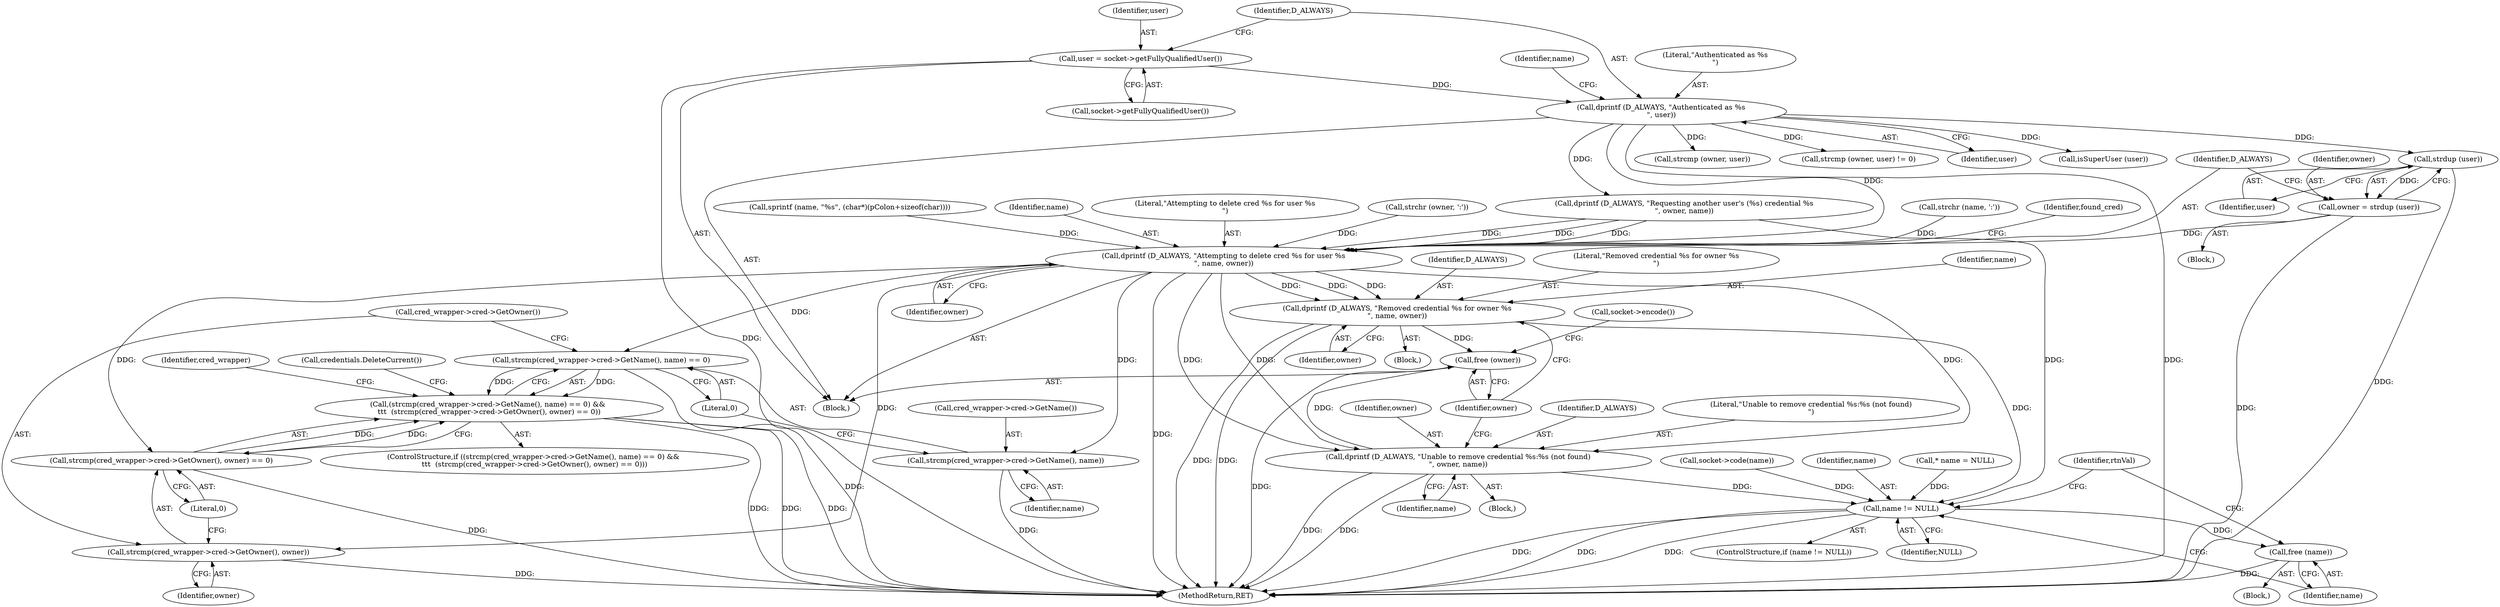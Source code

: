 digraph "0_htcondor_5e5571d1a431eb3c61977b6dd6ec90186ef79867_0@API" {
"1000227" [label="(Call,strdup (user))"];
"1000163" [label="(Call,dprintf (D_ALWAYS, \"Authenticated as %s\n\", user))"];
"1000160" [label="(Call,user = socket->getFullyQualifiedUser())"];
"1000225" [label="(Call,owner = strdup (user))"];
"1000229" [label="(Call,dprintf (D_ALWAYS, \"Attempting to delete cred %s for user %s\n\", name, owner))"];
"1000249" [label="(Call,strcmp(cred_wrapper->cred->GetName(), name) == 0)"];
"1000248" [label="(Call,(strcmp(cred_wrapper->cred->GetName(), name) == 0) && \n\t\t\t  (strcmp(cred_wrapper->cred->GetOwner(), owner) == 0))"];
"1000250" [label="(Call,strcmp(cred_wrapper->cred->GetName(), name))"];
"1000254" [label="(Call,strcmp(cred_wrapper->cred->GetOwner(), owner) == 0)"];
"1000255" [label="(Call,strcmp(cred_wrapper->cred->GetOwner(), owner))"];
"1000279" [label="(Call,dprintf (D_ALWAYS, \"Removed credential %s for owner %s\n\", name, owner))"];
"1000291" [label="(Call,free (owner))"];
"1000307" [label="(Call,name != NULL)"];
"1000311" [label="(Call,free (name))"];
"1000286" [label="(Call,dprintf (D_ALWAYS, \"Unable to remove credential %s:%s (not found)\n\", owner, name))"];
"1000251" [label="(Call,cred_wrapper->cred->GetName())"];
"1000258" [label="(Literal,0)"];
"1000282" [label="(Identifier,name)"];
"1000306" [label="(ControlStructure,if (name != NULL))"];
"1000291" [label="(Call,free (owner))"];
"1000233" [label="(Identifier,owner)"];
"1000267" [label="(Block,)"];
"1000109" [label="(Call,* name = NULL)"];
"1000285" [label="(Block,)"];
"1000228" [label="(Identifier,user)"];
"1000255" [label="(Call,strcmp(cred_wrapper->cred->GetOwner(), owner))"];
"1000231" [label="(Literal,\"Attempting to delete cred %s for user %s\n\")"];
"1000311" [label="(Call,free (name))"];
"1000312" [label="(Identifier,name)"];
"1000260" [label="(Call,credentials.DeleteCurrent())"];
"1000249" [label="(Call,strcmp(cred_wrapper->cred->GetName(), name) == 0)"];
"1000315" [label="(MethodReturn,RET)"];
"1000179" [label="(Call,strchr (owner, ':'))"];
"1000279" [label="(Call,dprintf (D_ALWAYS, \"Removed credential %s for owner %s\n\", name, owner))"];
"1000240" [label="(Identifier,cred_wrapper)"];
"1000169" [label="(Identifier,name)"];
"1000290" [label="(Identifier,name)"];
"1000202" [label="(Call,dprintf (D_ALWAYS, \"Requesting another user's (%s) credential %s\n\", owner, name))"];
"1000288" [label="(Literal,\"Unable to remove credential %s:%s (not found)\n\")"];
"1000283" [label="(Identifier,owner)"];
"1000230" [label="(Identifier,D_ALWAYS)"];
"1000168" [label="(Call,strchr (name, ':'))"];
"1000224" [label="(Block,)"];
"1000153" [label="(Call,socket->code(name))"];
"1000256" [label="(Call,cred_wrapper->cred->GetOwner())"];
"1000307" [label="(Call,name != NULL)"];
"1000289" [label="(Identifier,owner)"];
"1000286" [label="(Call,dprintf (D_ALWAYS, \"Unable to remove credential %s:%s (not found)\n\", owner, name))"];
"1000257" [label="(Identifier,owner)"];
"1000197" [label="(Call,strcmp (owner, user))"];
"1000163" [label="(Call,dprintf (D_ALWAYS, \"Authenticated as %s\n\", user))"];
"1000164" [label="(Identifier,D_ALWAYS)"];
"1000196" [label="(Call,strcmp (owner, user) != 0)"];
"1000235" [label="(Identifier,found_cred)"];
"1000186" [label="(Call,sprintf (name, \"%s\", (char*)(pColon+sizeof(char))))"];
"1000250" [label="(Call,strcmp(cred_wrapper->cred->GetName(), name))"];
"1000160" [label="(Call,user = socket->getFullyQualifiedUser())"];
"1000280" [label="(Identifier,D_ALWAYS)"];
"1000247" [label="(ControlStructure,if ((strcmp(cred_wrapper->cred->GetName(), name) == 0) && \n\t\t\t  (strcmp(cred_wrapper->cred->GetOwner(), owner) == 0)))"];
"1000254" [label="(Call,strcmp(cred_wrapper->cred->GetOwner(), owner) == 0)"];
"1000165" [label="(Literal,\"Authenticated as %s\n\")"];
"1000166" [label="(Identifier,user)"];
"1000293" [label="(Call,socket->encode())"];
"1000225" [label="(Call,owner = strdup (user))"];
"1000162" [label="(Call,socket->getFullyQualifiedUser())"];
"1000253" [label="(Literal,0)"];
"1000281" [label="(Literal,\"Removed credential %s for owner %s\n\")"];
"1000309" [label="(Identifier,NULL)"];
"1000209" [label="(Call,isSuperUser (user))"];
"1000292" [label="(Identifier,owner)"];
"1000107" [label="(Block,)"];
"1000287" [label="(Identifier,D_ALWAYS)"];
"1000229" [label="(Call,dprintf (D_ALWAYS, \"Attempting to delete cred %s for user %s\n\", name, owner))"];
"1000310" [label="(Block,)"];
"1000226" [label="(Identifier,owner)"];
"1000314" [label="(Identifier,rtnVal)"];
"1000227" [label="(Call,strdup (user))"];
"1000232" [label="(Identifier,name)"];
"1000161" [label="(Identifier,user)"];
"1000248" [label="(Call,(strcmp(cred_wrapper->cred->GetName(), name) == 0) && \n\t\t\t  (strcmp(cred_wrapper->cred->GetOwner(), owner) == 0))"];
"1000252" [label="(Identifier,name)"];
"1000308" [label="(Identifier,name)"];
"1000227" -> "1000225"  [label="AST: "];
"1000227" -> "1000228"  [label="CFG: "];
"1000228" -> "1000227"  [label="AST: "];
"1000225" -> "1000227"  [label="CFG: "];
"1000227" -> "1000315"  [label="DDG: "];
"1000227" -> "1000225"  [label="DDG: "];
"1000163" -> "1000227"  [label="DDG: "];
"1000163" -> "1000107"  [label="AST: "];
"1000163" -> "1000166"  [label="CFG: "];
"1000164" -> "1000163"  [label="AST: "];
"1000165" -> "1000163"  [label="AST: "];
"1000166" -> "1000163"  [label="AST: "];
"1000169" -> "1000163"  [label="CFG: "];
"1000163" -> "1000315"  [label="DDG: "];
"1000160" -> "1000163"  [label="DDG: "];
"1000163" -> "1000196"  [label="DDG: "];
"1000163" -> "1000197"  [label="DDG: "];
"1000163" -> "1000202"  [label="DDG: "];
"1000163" -> "1000209"  [label="DDG: "];
"1000163" -> "1000229"  [label="DDG: "];
"1000160" -> "1000107"  [label="AST: "];
"1000160" -> "1000162"  [label="CFG: "];
"1000161" -> "1000160"  [label="AST: "];
"1000162" -> "1000160"  [label="AST: "];
"1000164" -> "1000160"  [label="CFG: "];
"1000160" -> "1000315"  [label="DDG: "];
"1000225" -> "1000224"  [label="AST: "];
"1000226" -> "1000225"  [label="AST: "];
"1000230" -> "1000225"  [label="CFG: "];
"1000225" -> "1000315"  [label="DDG: "];
"1000225" -> "1000229"  [label="DDG: "];
"1000229" -> "1000107"  [label="AST: "];
"1000229" -> "1000233"  [label="CFG: "];
"1000230" -> "1000229"  [label="AST: "];
"1000231" -> "1000229"  [label="AST: "];
"1000232" -> "1000229"  [label="AST: "];
"1000233" -> "1000229"  [label="AST: "];
"1000235" -> "1000229"  [label="CFG: "];
"1000229" -> "1000315"  [label="DDG: "];
"1000202" -> "1000229"  [label="DDG: "];
"1000202" -> "1000229"  [label="DDG: "];
"1000202" -> "1000229"  [label="DDG: "];
"1000186" -> "1000229"  [label="DDG: "];
"1000168" -> "1000229"  [label="DDG: "];
"1000179" -> "1000229"  [label="DDG: "];
"1000229" -> "1000249"  [label="DDG: "];
"1000229" -> "1000250"  [label="DDG: "];
"1000229" -> "1000254"  [label="DDG: "];
"1000229" -> "1000255"  [label="DDG: "];
"1000229" -> "1000279"  [label="DDG: "];
"1000229" -> "1000279"  [label="DDG: "];
"1000229" -> "1000279"  [label="DDG: "];
"1000229" -> "1000286"  [label="DDG: "];
"1000229" -> "1000286"  [label="DDG: "];
"1000229" -> "1000286"  [label="DDG: "];
"1000249" -> "1000248"  [label="AST: "];
"1000249" -> "1000253"  [label="CFG: "];
"1000250" -> "1000249"  [label="AST: "];
"1000253" -> "1000249"  [label="AST: "];
"1000256" -> "1000249"  [label="CFG: "];
"1000248" -> "1000249"  [label="CFG: "];
"1000249" -> "1000315"  [label="DDG: "];
"1000249" -> "1000248"  [label="DDG: "];
"1000249" -> "1000248"  [label="DDG: "];
"1000248" -> "1000247"  [label="AST: "];
"1000248" -> "1000254"  [label="CFG: "];
"1000254" -> "1000248"  [label="AST: "];
"1000240" -> "1000248"  [label="CFG: "];
"1000260" -> "1000248"  [label="CFG: "];
"1000248" -> "1000315"  [label="DDG: "];
"1000248" -> "1000315"  [label="DDG: "];
"1000248" -> "1000315"  [label="DDG: "];
"1000254" -> "1000248"  [label="DDG: "];
"1000254" -> "1000248"  [label="DDG: "];
"1000250" -> "1000252"  [label="CFG: "];
"1000251" -> "1000250"  [label="AST: "];
"1000252" -> "1000250"  [label="AST: "];
"1000253" -> "1000250"  [label="CFG: "];
"1000250" -> "1000315"  [label="DDG: "];
"1000254" -> "1000258"  [label="CFG: "];
"1000255" -> "1000254"  [label="AST: "];
"1000258" -> "1000254"  [label="AST: "];
"1000254" -> "1000315"  [label="DDG: "];
"1000255" -> "1000257"  [label="CFG: "];
"1000256" -> "1000255"  [label="AST: "];
"1000257" -> "1000255"  [label="AST: "];
"1000258" -> "1000255"  [label="CFG: "];
"1000255" -> "1000315"  [label="DDG: "];
"1000279" -> "1000267"  [label="AST: "];
"1000279" -> "1000283"  [label="CFG: "];
"1000280" -> "1000279"  [label="AST: "];
"1000281" -> "1000279"  [label="AST: "];
"1000282" -> "1000279"  [label="AST: "];
"1000283" -> "1000279"  [label="AST: "];
"1000292" -> "1000279"  [label="CFG: "];
"1000279" -> "1000315"  [label="DDG: "];
"1000279" -> "1000315"  [label="DDG: "];
"1000279" -> "1000291"  [label="DDG: "];
"1000279" -> "1000307"  [label="DDG: "];
"1000291" -> "1000107"  [label="AST: "];
"1000291" -> "1000292"  [label="CFG: "];
"1000292" -> "1000291"  [label="AST: "];
"1000293" -> "1000291"  [label="CFG: "];
"1000291" -> "1000315"  [label="DDG: "];
"1000286" -> "1000291"  [label="DDG: "];
"1000307" -> "1000306"  [label="AST: "];
"1000307" -> "1000309"  [label="CFG: "];
"1000308" -> "1000307"  [label="AST: "];
"1000309" -> "1000307"  [label="AST: "];
"1000312" -> "1000307"  [label="CFG: "];
"1000314" -> "1000307"  [label="CFG: "];
"1000307" -> "1000315"  [label="DDG: "];
"1000307" -> "1000315"  [label="DDG: "];
"1000307" -> "1000315"  [label="DDG: "];
"1000286" -> "1000307"  [label="DDG: "];
"1000202" -> "1000307"  [label="DDG: "];
"1000153" -> "1000307"  [label="DDG: "];
"1000109" -> "1000307"  [label="DDG: "];
"1000307" -> "1000311"  [label="DDG: "];
"1000311" -> "1000310"  [label="AST: "];
"1000311" -> "1000312"  [label="CFG: "];
"1000312" -> "1000311"  [label="AST: "];
"1000314" -> "1000311"  [label="CFG: "];
"1000311" -> "1000315"  [label="DDG: "];
"1000286" -> "1000285"  [label="AST: "];
"1000286" -> "1000290"  [label="CFG: "];
"1000287" -> "1000286"  [label="AST: "];
"1000288" -> "1000286"  [label="AST: "];
"1000289" -> "1000286"  [label="AST: "];
"1000290" -> "1000286"  [label="AST: "];
"1000292" -> "1000286"  [label="CFG: "];
"1000286" -> "1000315"  [label="DDG: "];
"1000286" -> "1000315"  [label="DDG: "];
}
